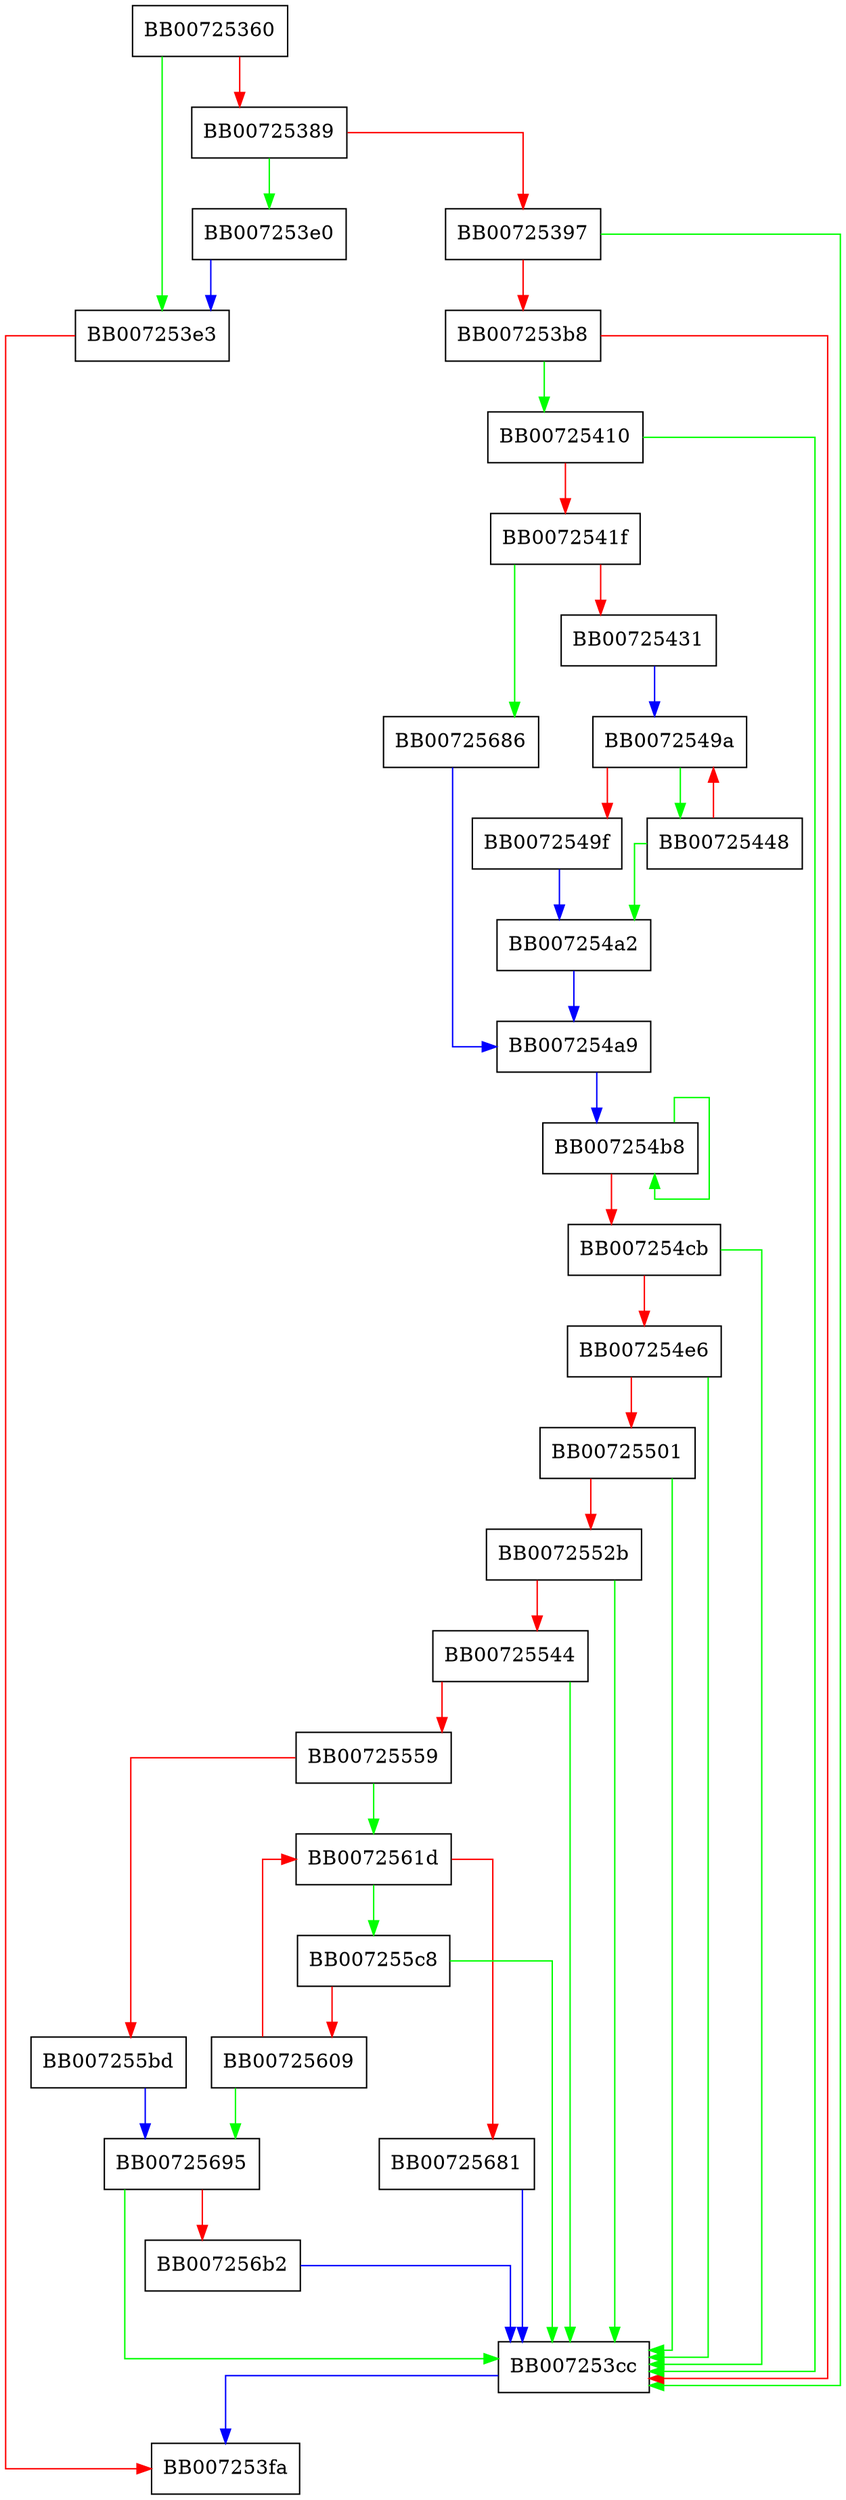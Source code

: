 digraph BN_gcd {
  node [shape="box"];
  graph [splines=ortho];
  BB00725360 -> BB007253e3 [color="green"];
  BB00725360 -> BB00725389 [color="red"];
  BB00725389 -> BB007253e0 [color="green"];
  BB00725389 -> BB00725397 [color="red"];
  BB00725397 -> BB007253cc [color="green"];
  BB00725397 -> BB007253b8 [color="red"];
  BB007253b8 -> BB00725410 [color="green"];
  BB007253b8 -> BB007253cc [color="red"];
  BB007253cc -> BB007253fa [color="blue"];
  BB007253e0 -> BB007253e3 [color="blue"];
  BB007253e3 -> BB007253fa [color="red"];
  BB00725410 -> BB007253cc [color="green"];
  BB00725410 -> BB0072541f [color="red"];
  BB0072541f -> BB00725686 [color="green"];
  BB0072541f -> BB00725431 [color="red"];
  BB00725431 -> BB0072549a [color="blue"];
  BB00725448 -> BB007254a2 [color="green"];
  BB00725448 -> BB0072549a [color="red"];
  BB0072549a -> BB00725448 [color="green"];
  BB0072549a -> BB0072549f [color="red"];
  BB0072549f -> BB007254a2 [color="blue"];
  BB007254a2 -> BB007254a9 [color="blue"];
  BB007254a9 -> BB007254b8 [color="blue"];
  BB007254b8 -> BB007254b8 [color="green"];
  BB007254b8 -> BB007254cb [color="red"];
  BB007254cb -> BB007253cc [color="green"];
  BB007254cb -> BB007254e6 [color="red"];
  BB007254e6 -> BB007253cc [color="green"];
  BB007254e6 -> BB00725501 [color="red"];
  BB00725501 -> BB007253cc [color="green"];
  BB00725501 -> BB0072552b [color="red"];
  BB0072552b -> BB007253cc [color="green"];
  BB0072552b -> BB00725544 [color="red"];
  BB00725544 -> BB007253cc [color="green"];
  BB00725544 -> BB00725559 [color="red"];
  BB00725559 -> BB0072561d [color="green"];
  BB00725559 -> BB007255bd [color="red"];
  BB007255bd -> BB00725695 [color="blue"];
  BB007255c8 -> BB007253cc [color="green"];
  BB007255c8 -> BB00725609 [color="red"];
  BB00725609 -> BB00725695 [color="green"];
  BB00725609 -> BB0072561d [color="red"];
  BB0072561d -> BB007255c8 [color="green"];
  BB0072561d -> BB00725681 [color="red"];
  BB00725681 -> BB007253cc [color="blue"];
  BB00725686 -> BB007254a9 [color="blue"];
  BB00725695 -> BB007253cc [color="green"];
  BB00725695 -> BB007256b2 [color="red"];
  BB007256b2 -> BB007253cc [color="blue"];
}